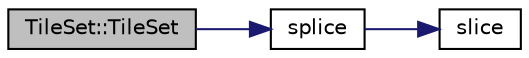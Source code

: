 digraph "TileSet::TileSet"
{
 // LATEX_PDF_SIZE
  edge [fontname="Helvetica",fontsize="10",labelfontname="Helvetica",labelfontsize="10"];
  node [fontname="Helvetica",fontsize="10",shape=record];
  rankdir="LR";
  Node1 [label="TileSet::TileSet",height=0.2,width=0.4,color="black", fillcolor="grey75", style="filled", fontcolor="black",tooltip=" "];
  Node1 -> Node2 [color="midnightblue",fontsize="10",style="solid",fontname="Helvetica"];
  Node2 [label="splice",height=0.2,width=0.4,color="black", fillcolor="white", style="filled",URL="$my_functions_8cpp.html#ad853ec442fe659e0cfab0bee178eb2c7",tooltip=" "];
  Node2 -> Node3 [color="midnightblue",fontsize="10",style="solid",fontname="Helvetica"];
  Node3 [label="slice",height=0.2,width=0.4,color="black", fillcolor="white", style="filled",URL="$my_functions_8cpp.html#aa7f800fb49fa3cb5b8393d7ecfd60394",tooltip=" "];
}
